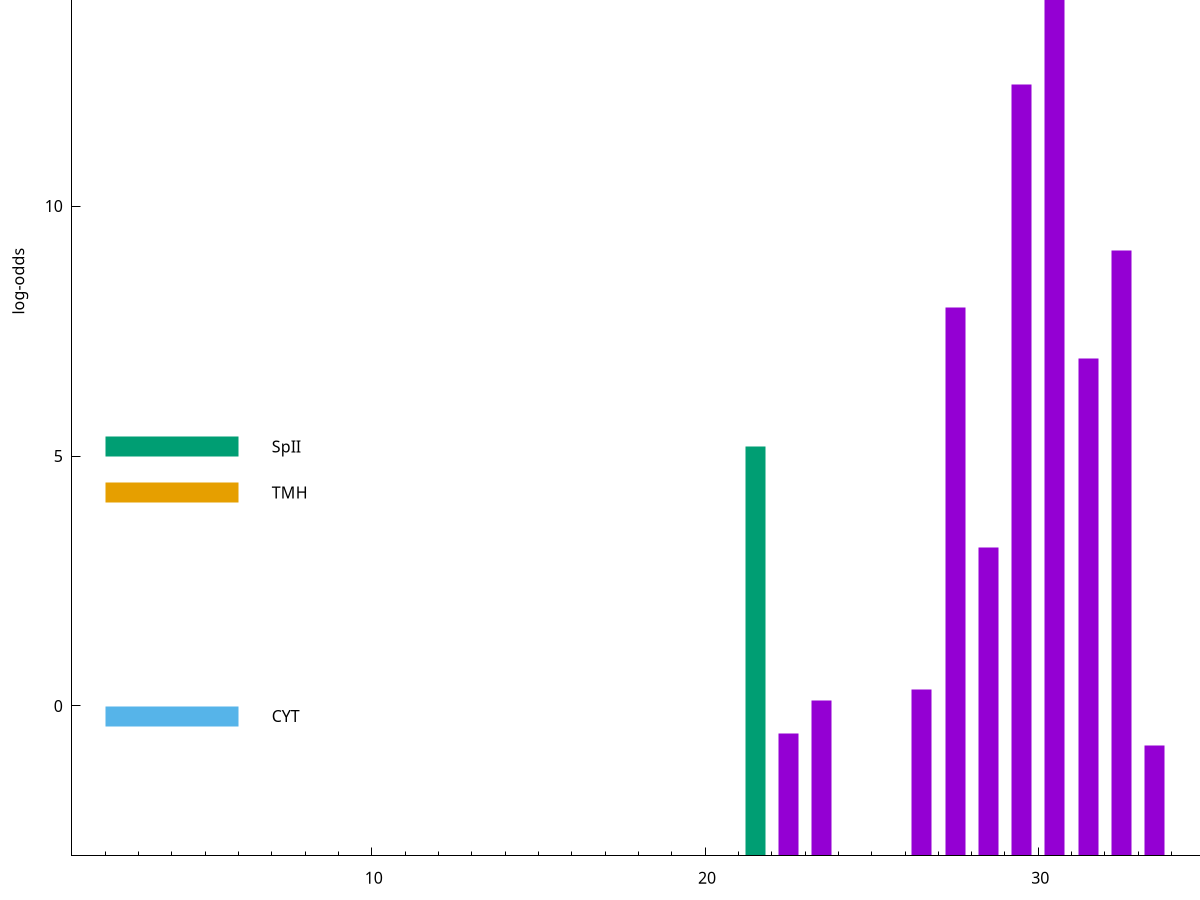 set title "LipoP predictions for SRR5666468.gff"
set size 2., 1.4
set xrange [1:70] 
set mxtics 10
set yrange [-3:20]
set y2range [0:23]
set ylabel "log-odds"
set term postscript eps color solid "Helvetica" 30
set output "SRR5666468.gff17.eps"
set arrow from 2,16.5661 to 6,16.5661 nohead lt 1 lw 20
set label "SpI" at 7,16.5661
set arrow from 2,5.1889 to 6,5.1889 nohead lt 2 lw 20
set label "SpII" at 7,5.1889
set arrow from 2,4.27011 to 6,4.27011 nohead lt 4 lw 20
set label "TMH" at 7,4.27011
set arrow from 2,-0.200913 to 6,-0.200913 nohead lt 3 lw 20
set label "CYT" at 7,-0.200913
set arrow from 2,16.5661 to 6,16.5661 nohead lt 1 lw 20
set label "SpI" at 7,16.5661
# NOTE: The scores below are the log-odds scores with the threshold
# NOTE: subtracted (a hack to make gnuplot make the histogram all
# NOTE: look nice).
plot "-" axes x1y2 title "" with impulses lt 2 lw 20, "-" axes x1y2 title "" with impulses lt 1 lw 20
21.500000 8.188900
e
30.500000 19.467000
29.500000 15.425600
32.500000 12.109360
27.500000 10.981490
31.500000 9.948470
28.500000 6.167980
26.500000 3.334623
23.500000 3.099586
22.500000 2.441815
33.500000 2.211564
e
exit

